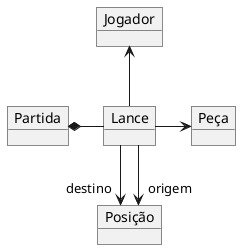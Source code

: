 @startuml mod06ima02
skinparam LineType ortho

object "Jogador" as jo
object "Partida" as pa
object "Lance" as la
object "Peça" as pe
object "Posição" as po

jo <-down- la
pa *-right- la
la -right-> pe

la --> "destino" po 
la -down->"origem" po
@enduml
